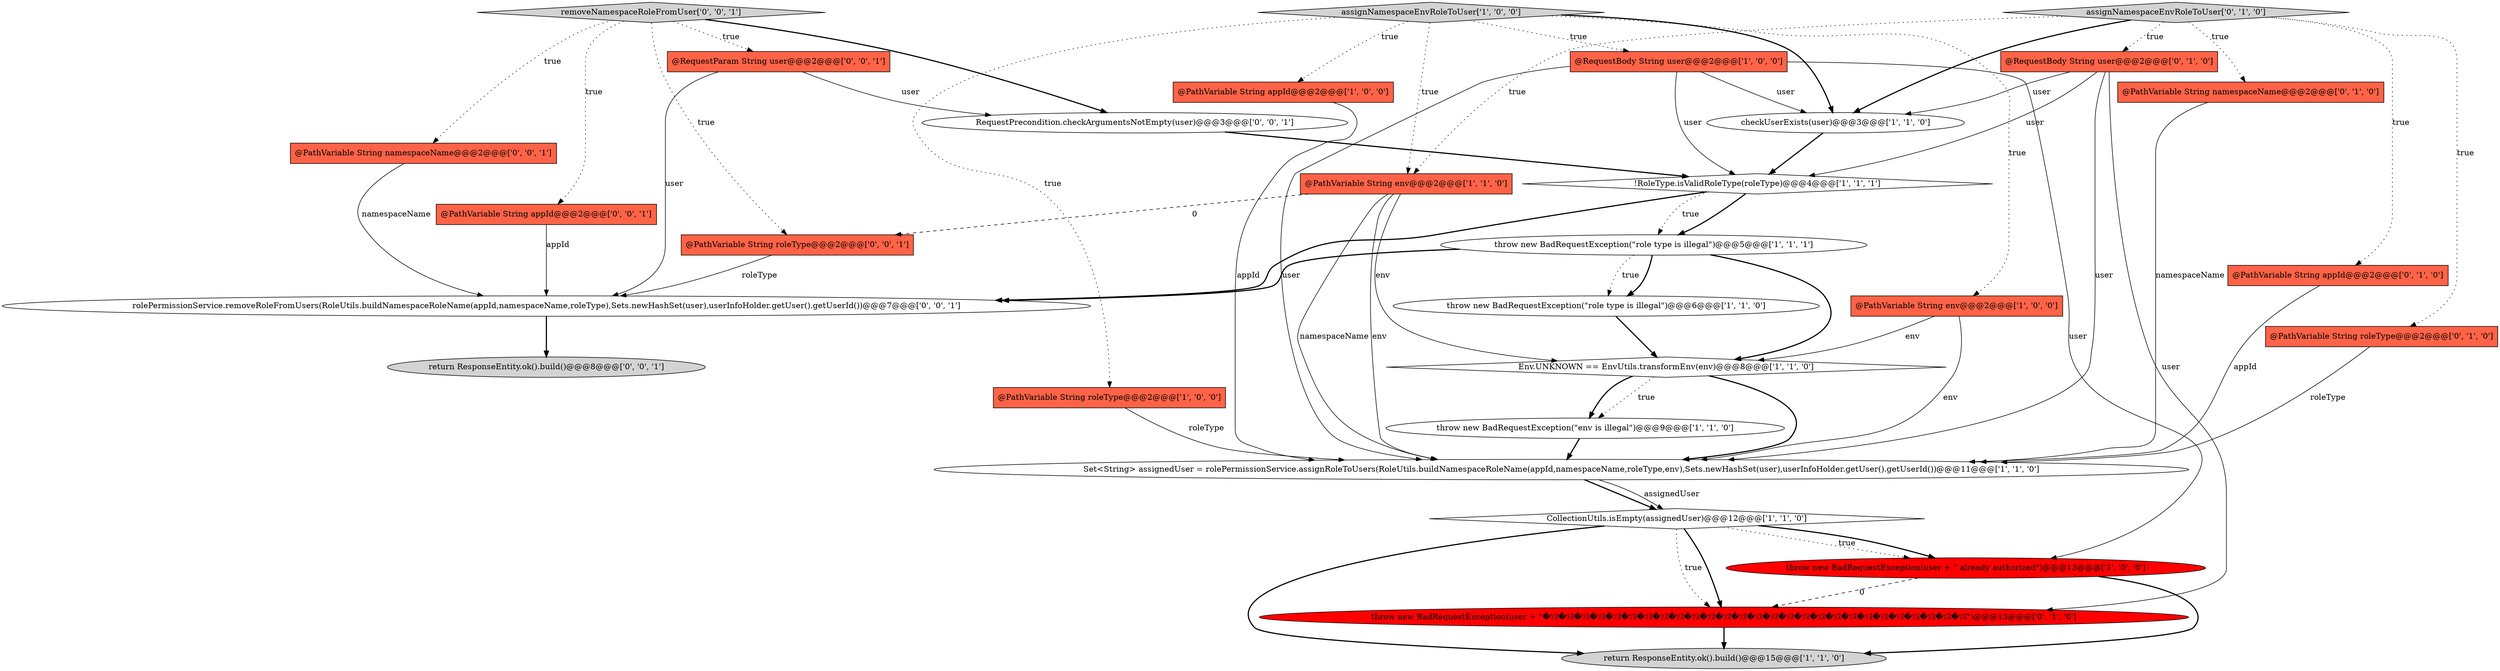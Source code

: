 digraph {
21 [style = filled, label = "@PathVariable String namespaceName@@@2@@@['0', '1', '0']", fillcolor = tomato, shape = box image = "AAA0AAABBB2BBB"];
11 [style = filled, label = "throw new BadRequestException(\"env is illegal\")@@@9@@@['1', '1', '0']", fillcolor = white, shape = ellipse image = "AAA0AAABBB1BBB"];
6 [style = filled, label = "throw new BadRequestException(user + \" already authorized\")@@@13@@@['1', '0', '0']", fillcolor = red, shape = ellipse image = "AAA1AAABBB1BBB"];
16 [style = filled, label = "assignNamespaceEnvRoleToUser['0', '1', '0']", fillcolor = lightgray, shape = diamond image = "AAA0AAABBB2BBB"];
29 [style = filled, label = "removeNamespaceRoleFromUser['0', '0', '1']", fillcolor = lightgray, shape = diamond image = "AAA0AAABBB3BBB"];
4 [style = filled, label = "Set<String> assignedUser = rolePermissionService.assignRoleToUsers(RoleUtils.buildNamespaceRoleName(appId,namespaceName,roleType,env),Sets.newHashSet(user),userInfoHolder.getUser().getUserId())@@@11@@@['1', '1', '0']", fillcolor = white, shape = ellipse image = "AAA0AAABBB1BBB"];
22 [style = filled, label = "return ResponseEntity.ok().build()@@@8@@@['0', '0', '1']", fillcolor = lightgray, shape = ellipse image = "AAA0AAABBB3BBB"];
2 [style = filled, label = "return ResponseEntity.ok().build()@@@15@@@['1', '1', '0']", fillcolor = lightgray, shape = ellipse image = "AAA0AAABBB1BBB"];
26 [style = filled, label = "@RequestParam String user@@@2@@@['0', '0', '1']", fillcolor = tomato, shape = box image = "AAA0AAABBB3BBB"];
25 [style = filled, label = "@PathVariable String namespaceName@@@2@@@['0', '0', '1']", fillcolor = tomato, shape = box image = "AAA0AAABBB3BBB"];
7 [style = filled, label = "assignNamespaceEnvRoleToUser['1', '0', '0']", fillcolor = lightgray, shape = diamond image = "AAA0AAABBB1BBB"];
12 [style = filled, label = "throw new BadRequestException(\"role type is illegal\")@@@6@@@['1', '1', '0']", fillcolor = white, shape = ellipse image = "AAA0AAABBB1BBB"];
18 [style = filled, label = "throw new BadRequestException(user + \"�ｿｽ�ｿｽ�ｿｽ�ｿｽ�ｿｽ�ｿｽ�ｿｽ�ｿｽ�ｿｽ�ｿｽ�ｿｽ�ｿｽ�ｿｽ�ｿｽ�ｿｽ�ｿｽ�ｿｽ�ｿｽ�ｿｽ�ｿｽ�ｿｽ�ｿｽ�ｿｽ�ｿｽ�ｿｽ�ｿｽ�ｿｽ\")@@@13@@@['0', '1', '0']", fillcolor = red, shape = ellipse image = "AAA1AAABBB2BBB"];
15 [style = filled, label = "@PathVariable String env@@@2@@@['1', '1', '0']", fillcolor = tomato, shape = box image = "AAA0AAABBB1BBB"];
27 [style = filled, label = "@PathVariable String appId@@@2@@@['0', '0', '1']", fillcolor = tomato, shape = box image = "AAA0AAABBB3BBB"];
10 [style = filled, label = "!RoleType.isValidRoleType(roleType)@@@4@@@['1', '1', '1']", fillcolor = white, shape = diamond image = "AAA0AAABBB1BBB"];
1 [style = filled, label = "checkUserExists(user)@@@3@@@['1', '1', '0']", fillcolor = white, shape = ellipse image = "AAA0AAABBB1BBB"];
28 [style = filled, label = "@PathVariable String roleType@@@2@@@['0', '0', '1']", fillcolor = tomato, shape = box image = "AAA0AAABBB3BBB"];
0 [style = filled, label = "@PathVariable String env@@@2@@@['1', '0', '0']", fillcolor = tomato, shape = box image = "AAA0AAABBB1BBB"];
23 [style = filled, label = "RequestPrecondition.checkArgumentsNotEmpty(user)@@@3@@@['0', '0', '1']", fillcolor = white, shape = ellipse image = "AAA0AAABBB3BBB"];
13 [style = filled, label = "CollectionUtils.isEmpty(assignedUser)@@@12@@@['1', '1', '0']", fillcolor = white, shape = diamond image = "AAA0AAABBB1BBB"];
14 [style = filled, label = "@PathVariable String roleType@@@2@@@['1', '0', '0']", fillcolor = tomato, shape = box image = "AAA0AAABBB1BBB"];
9 [style = filled, label = "@RequestBody String user@@@2@@@['1', '0', '0']", fillcolor = tomato, shape = box image = "AAA0AAABBB1BBB"];
19 [style = filled, label = "@PathVariable String appId@@@2@@@['0', '1', '0']", fillcolor = tomato, shape = box image = "AAA0AAABBB2BBB"];
24 [style = filled, label = "rolePermissionService.removeRoleFromUsers(RoleUtils.buildNamespaceRoleName(appId,namespaceName,roleType),Sets.newHashSet(user),userInfoHolder.getUser().getUserId())@@@7@@@['0', '0', '1']", fillcolor = white, shape = ellipse image = "AAA0AAABBB3BBB"];
20 [style = filled, label = "@PathVariable String roleType@@@2@@@['0', '1', '0']", fillcolor = tomato, shape = box image = "AAA0AAABBB2BBB"];
3 [style = filled, label = "@PathVariable String appId@@@2@@@['1', '0', '0']", fillcolor = tomato, shape = box image = "AAA0AAABBB1BBB"];
8 [style = filled, label = "throw new BadRequestException(\"role type is illegal\")@@@5@@@['1', '1', '1']", fillcolor = white, shape = ellipse image = "AAA0AAABBB1BBB"];
17 [style = filled, label = "@RequestBody String user@@@2@@@['0', '1', '0']", fillcolor = tomato, shape = box image = "AAA0AAABBB2BBB"];
5 [style = filled, label = "Env.UNKNOWN == EnvUtils.transformEnv(env)@@@8@@@['1', '1', '0']", fillcolor = white, shape = diamond image = "AAA0AAABBB1BBB"];
13->6 [style = dotted, label="true"];
16->19 [style = dotted, label="true"];
8->24 [style = bold, label=""];
10->8 [style = dotted, label="true"];
0->4 [style = solid, label="env"];
13->18 [style = dotted, label="true"];
7->1 [style = bold, label=""];
7->14 [style = dotted, label="true"];
12->5 [style = bold, label=""];
15->28 [style = dashed, label="0"];
10->24 [style = bold, label=""];
29->27 [style = dotted, label="true"];
9->10 [style = solid, label="user"];
16->17 [style = dotted, label="true"];
14->4 [style = solid, label="roleType"];
11->4 [style = bold, label=""];
4->13 [style = bold, label=""];
16->15 [style = dotted, label="true"];
16->20 [style = dotted, label="true"];
29->23 [style = bold, label=""];
7->9 [style = dotted, label="true"];
18->2 [style = bold, label=""];
7->0 [style = dotted, label="true"];
24->22 [style = bold, label=""];
29->26 [style = dotted, label="true"];
7->15 [style = dotted, label="true"];
6->18 [style = dashed, label="0"];
6->2 [style = bold, label=""];
17->10 [style = solid, label="user"];
3->4 [style = solid, label="appId"];
21->4 [style = solid, label="namespaceName"];
17->4 [style = solid, label="user"];
17->1 [style = solid, label="user"];
5->11 [style = dotted, label="true"];
26->23 [style = solid, label="user"];
27->24 [style = solid, label="appId"];
26->24 [style = solid, label="user"];
8->12 [style = dotted, label="true"];
10->8 [style = bold, label=""];
8->5 [style = bold, label=""];
9->1 [style = solid, label="user"];
16->1 [style = bold, label=""];
7->3 [style = dotted, label="true"];
29->28 [style = dotted, label="true"];
0->5 [style = solid, label="env"];
20->4 [style = solid, label="roleType"];
9->6 [style = solid, label="user"];
9->4 [style = solid, label="user"];
5->4 [style = bold, label=""];
13->2 [style = bold, label=""];
23->10 [style = bold, label=""];
25->24 [style = solid, label="namespaceName"];
16->21 [style = dotted, label="true"];
28->24 [style = solid, label="roleType"];
5->11 [style = bold, label=""];
13->6 [style = bold, label=""];
15->4 [style = solid, label="env"];
15->4 [style = solid, label="namespaceName"];
15->5 [style = solid, label="env"];
1->10 [style = bold, label=""];
8->12 [style = bold, label=""];
4->13 [style = solid, label="assignedUser"];
29->25 [style = dotted, label="true"];
13->18 [style = bold, label=""];
19->4 [style = solid, label="appId"];
17->18 [style = solid, label="user"];
}
